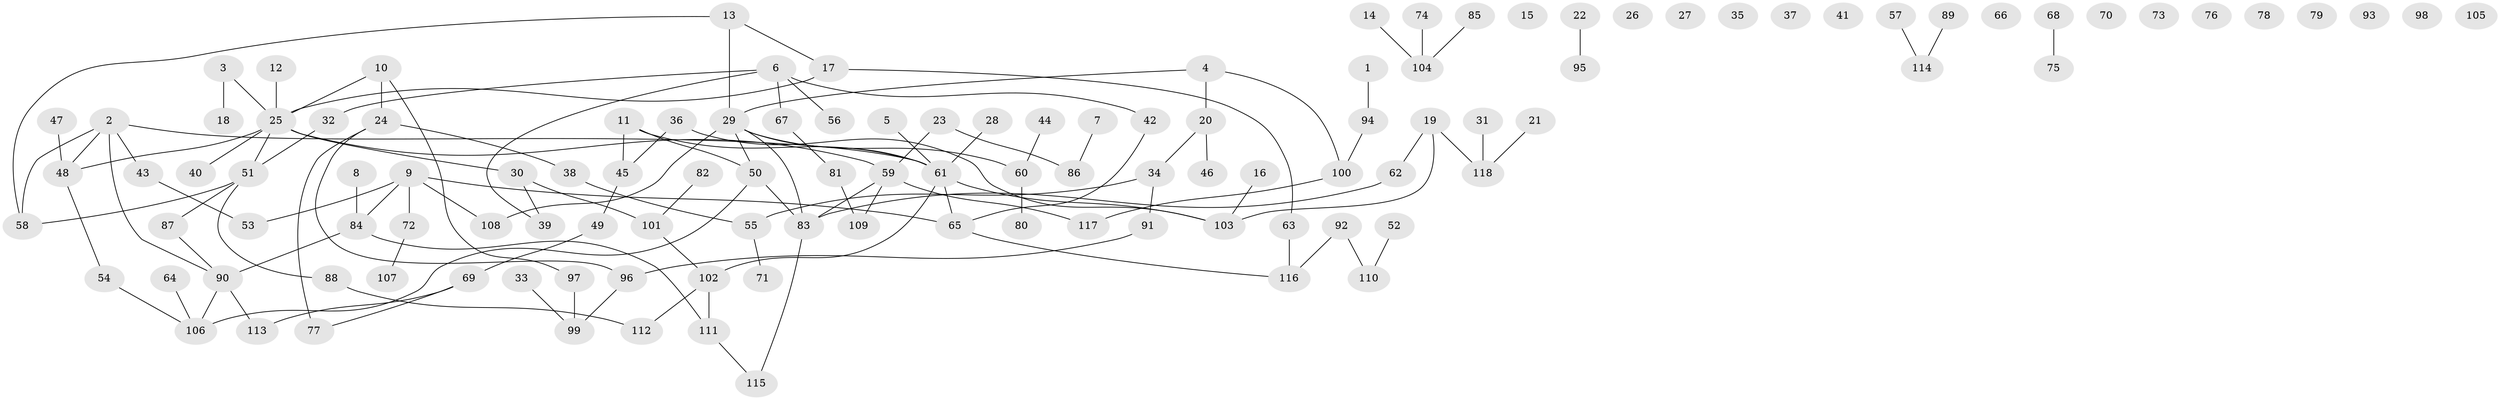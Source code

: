 // Generated by graph-tools (version 1.1) at 2025/33/03/09/25 02:33:40]
// undirected, 118 vertices, 126 edges
graph export_dot {
graph [start="1"]
  node [color=gray90,style=filled];
  1;
  2;
  3;
  4;
  5;
  6;
  7;
  8;
  9;
  10;
  11;
  12;
  13;
  14;
  15;
  16;
  17;
  18;
  19;
  20;
  21;
  22;
  23;
  24;
  25;
  26;
  27;
  28;
  29;
  30;
  31;
  32;
  33;
  34;
  35;
  36;
  37;
  38;
  39;
  40;
  41;
  42;
  43;
  44;
  45;
  46;
  47;
  48;
  49;
  50;
  51;
  52;
  53;
  54;
  55;
  56;
  57;
  58;
  59;
  60;
  61;
  62;
  63;
  64;
  65;
  66;
  67;
  68;
  69;
  70;
  71;
  72;
  73;
  74;
  75;
  76;
  77;
  78;
  79;
  80;
  81;
  82;
  83;
  84;
  85;
  86;
  87;
  88;
  89;
  90;
  91;
  92;
  93;
  94;
  95;
  96;
  97;
  98;
  99;
  100;
  101;
  102;
  103;
  104;
  105;
  106;
  107;
  108;
  109;
  110;
  111;
  112;
  113;
  114;
  115;
  116;
  117;
  118;
  1 -- 94;
  2 -- 43;
  2 -- 48;
  2 -- 58;
  2 -- 61;
  2 -- 90;
  3 -- 18;
  3 -- 25;
  4 -- 20;
  4 -- 29;
  4 -- 100;
  5 -- 61;
  6 -- 32;
  6 -- 39;
  6 -- 42;
  6 -- 56;
  6 -- 67;
  7 -- 86;
  8 -- 84;
  9 -- 53;
  9 -- 65;
  9 -- 72;
  9 -- 84;
  9 -- 108;
  10 -- 24;
  10 -- 25;
  10 -- 97;
  11 -- 45;
  11 -- 50;
  11 -- 61;
  12 -- 25;
  13 -- 17;
  13 -- 29;
  13 -- 58;
  14 -- 104;
  16 -- 103;
  17 -- 25;
  17 -- 63;
  19 -- 62;
  19 -- 103;
  19 -- 118;
  20 -- 34;
  20 -- 46;
  21 -- 118;
  22 -- 95;
  23 -- 59;
  23 -- 86;
  24 -- 38;
  24 -- 77;
  24 -- 96;
  25 -- 30;
  25 -- 40;
  25 -- 48;
  25 -- 51;
  25 -- 59;
  28 -- 61;
  29 -- 50;
  29 -- 60;
  29 -- 61;
  29 -- 83;
  29 -- 108;
  30 -- 39;
  30 -- 101;
  31 -- 118;
  32 -- 51;
  33 -- 99;
  34 -- 55;
  34 -- 91;
  36 -- 45;
  36 -- 103;
  38 -- 55;
  42 -- 65;
  43 -- 53;
  44 -- 60;
  45 -- 49;
  47 -- 48;
  48 -- 54;
  49 -- 69;
  50 -- 83;
  50 -- 106;
  51 -- 58;
  51 -- 87;
  51 -- 88;
  52 -- 110;
  54 -- 106;
  55 -- 71;
  57 -- 114;
  59 -- 83;
  59 -- 109;
  59 -- 117;
  60 -- 80;
  61 -- 65;
  61 -- 102;
  61 -- 103;
  62 -- 83;
  63 -- 116;
  64 -- 106;
  65 -- 116;
  67 -- 81;
  68 -- 75;
  69 -- 77;
  69 -- 113;
  72 -- 107;
  74 -- 104;
  81 -- 109;
  82 -- 101;
  83 -- 115;
  84 -- 90;
  84 -- 111;
  85 -- 104;
  87 -- 90;
  88 -- 112;
  89 -- 114;
  90 -- 106;
  90 -- 113;
  91 -- 96;
  92 -- 110;
  92 -- 116;
  94 -- 100;
  96 -- 99;
  97 -- 99;
  100 -- 117;
  101 -- 102;
  102 -- 111;
  102 -- 112;
  111 -- 115;
}
